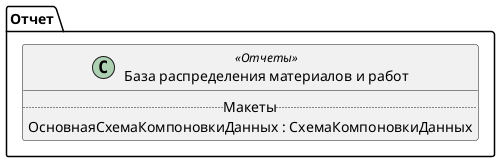 ﻿@startuml БазаРаспределенияМатериаловИРабот
'!include templates.wsd
'..\include templates.wsd
class Отчет.БазаРаспределенияМатериаловИРабот as "База распределения материалов и работ" <<Отчеты>>
{
..Макеты..
ОсновнаяСхемаКомпоновкиДанных : СхемаКомпоновкиДанных
}
@enduml
